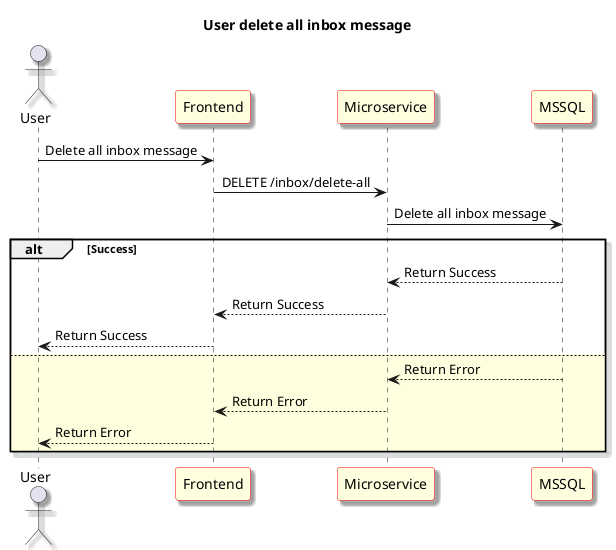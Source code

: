 @startuml User delete all inbox message
skinparam shadowing true
skinparam sequence {
	ParticipantBackgroundColor LightYellow
	ParticipantBorderColor red
}
Title: User delete all inbox message
actor "User" as User1
participant "Frontend" as Frontend
participant "Microservice" as Microservice
participant "MSSQL" as Database

User1 -> Frontend: Delete all inbox message

Frontend -> Microservice: DELETE /inbox/delete-all

Microservice -> Database: Delete all inbox message
alt Success

Microservice <-- Database: Return Success

Frontend <-- Microservice: Return Success

User1 <-- Frontend: Return Success

else #LightYellow

Microservice <-- Database: Return Error

Frontend <-- Microservice: Return Error

User1 <-- Frontend: Return Error

end

@enduml
